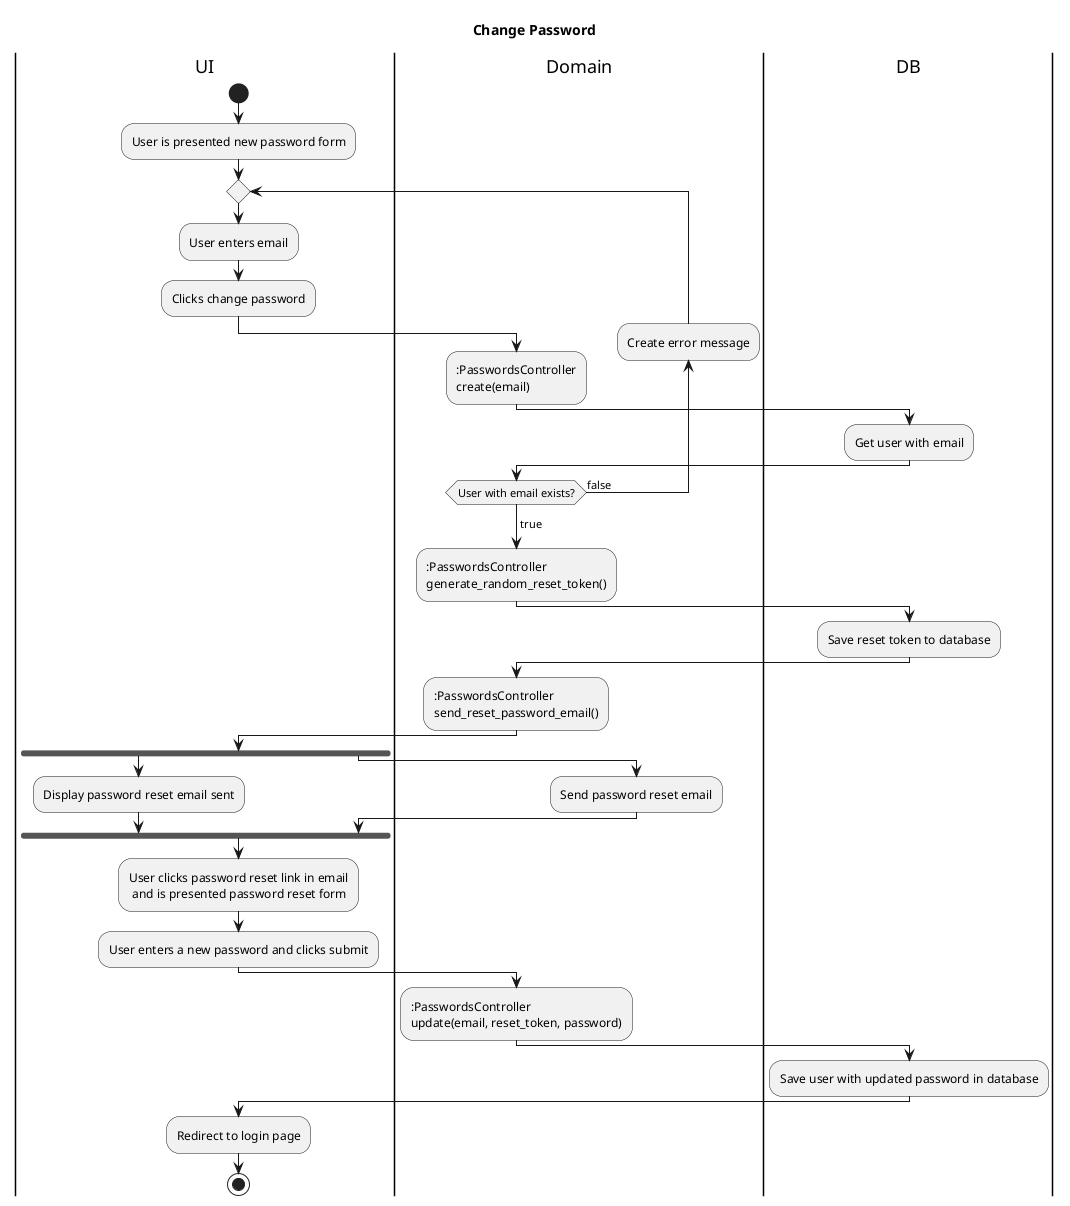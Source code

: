 @startuml Change Password
Title Change Password
|UI|
start
:User is presented new password form;
repeat
  :User enters email;
  :Clicks change password;
  |Domain|
  ::PasswordsController
  create(email);
  |DB|
  :Get user with email;
  |Domain|
  backward :Create error message;
repeat while (User with email exists?) is (false)
->true;
::PasswordsController
generate_random_reset_token();
|DB|
:Save reset token to database;
|Domain|
::PasswordsController
send_reset_password_email();
|UI|
fork
  :Display password reset email sent;
|Domain|
fork again
  :Send password reset email;
|UI|
end fork
:User clicks password reset link in email\n and is presented password reset form;
:User enters a new password and clicks submit;
|Domain|
::PasswordsController
update(email, reset_token, password);
|DB|
:Save user with updated password in database;
|UI|
:Redirect to login page;
stop
@enduml